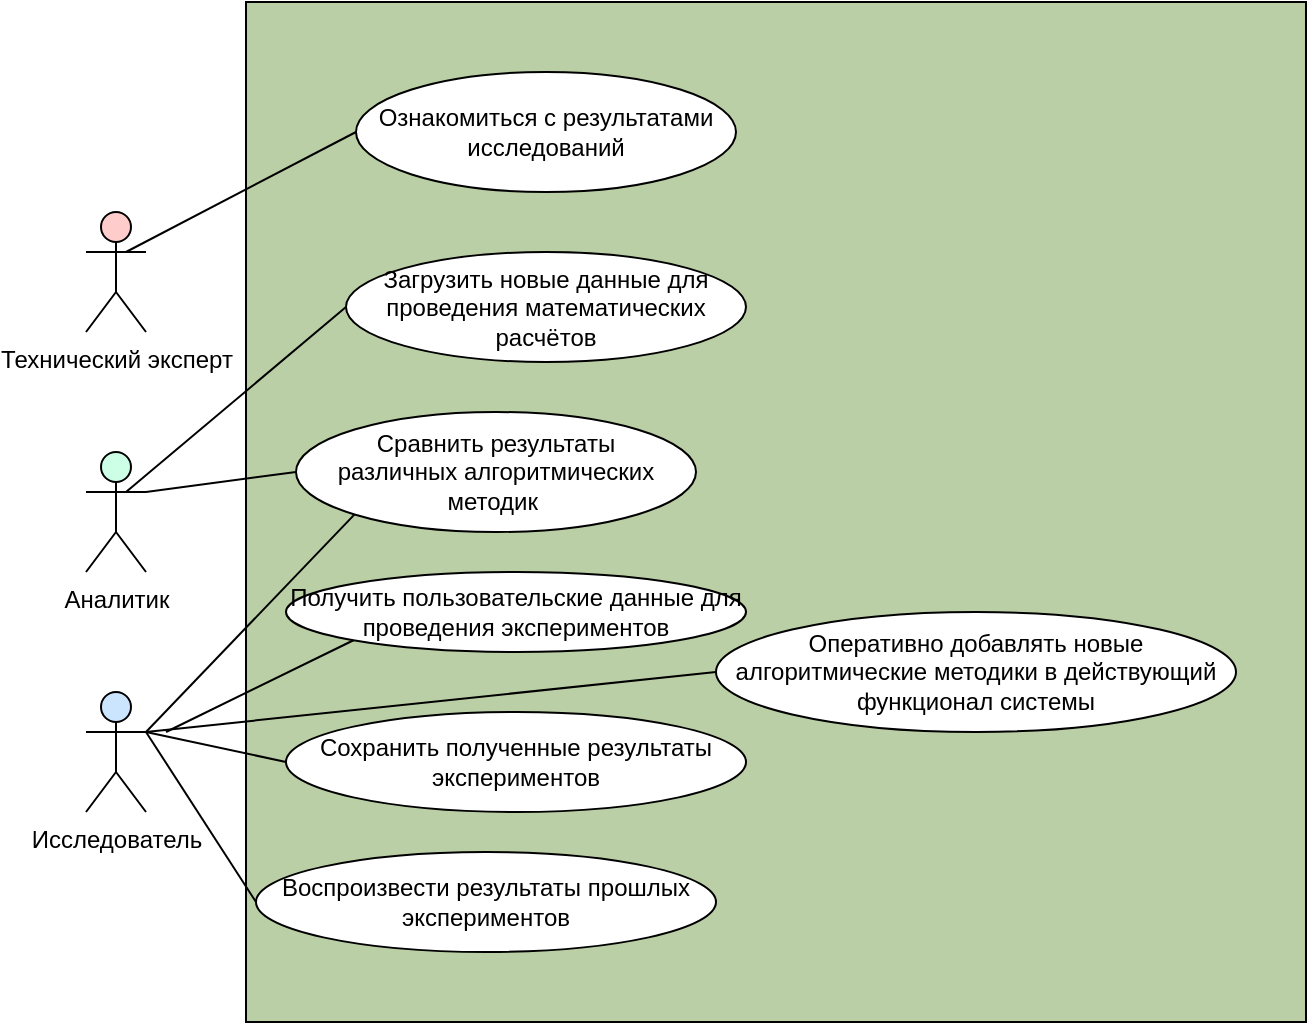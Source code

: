 <mxfile version="17.2.4" type="device"><diagram id="oBwh3vPmy5nxHzs97t5h" name="Страница 1"><mxGraphModel dx="1131" dy="823" grid="1" gridSize="10" guides="1" tooltips="1" connect="1" arrows="1" fold="1" page="1" pageScale="1" pageWidth="827" pageHeight="1169" math="0" shadow="0"><root><mxCell id="0"/><mxCell id="1" parent="0"/><mxCell id="fg9WMBYihFhXv1aZ_kK5-23" value="" style="verticalLabelPosition=bottom;verticalAlign=top;html=1;shape=mxgraph.basic.rect;fillColor2=none;strokeWidth=1;size=20;indent=5;fillColor=#BACFA5;strokeColor=default;" vertex="1" parent="1"><mxGeometry x="130" y="375" width="530" height="510" as="geometry"/></mxCell><mxCell id="fg9WMBYihFhXv1aZ_kK5-18" style="edgeStyle=none;rounded=0;orthogonalLoop=1;jettySize=auto;html=1;exitX=1;exitY=0.333;exitDx=0;exitDy=0;exitPerimeter=0;entryX=0;entryY=0.5;entryDx=0;entryDy=0;endArrow=none;endFill=0;" edge="1" parent="1" source="fg9WMBYihFhXv1aZ_kK5-2" target="fg9WMBYihFhXv1aZ_kK5-9"><mxGeometry relative="1" as="geometry"/></mxCell><mxCell id="fg9WMBYihFhXv1aZ_kK5-2" value="Аналитик" style="shape=umlActor;verticalLabelPosition=bottom;verticalAlign=top;html=1;fillColor=#CCFFE6;" vertex="1" parent="1"><mxGeometry x="50" y="600" width="30" height="60" as="geometry"/></mxCell><mxCell id="fg9WMBYihFhXv1aZ_kK5-17" style="edgeStyle=none;rounded=0;orthogonalLoop=1;jettySize=auto;html=1;exitX=1;exitY=0.333;exitDx=0;exitDy=0;exitPerimeter=0;entryX=0;entryY=1;entryDx=0;entryDy=0;endArrow=none;endFill=0;" edge="1" parent="1" source="fg9WMBYihFhXv1aZ_kK5-4" target="fg9WMBYihFhXv1aZ_kK5-9"><mxGeometry relative="1" as="geometry"/></mxCell><mxCell id="fg9WMBYihFhXv1aZ_kK5-19" style="edgeStyle=none;rounded=0;orthogonalLoop=1;jettySize=auto;html=1;entryX=0;entryY=1;entryDx=0;entryDy=0;endArrow=none;endFill=0;" edge="1" parent="1" target="fg9WMBYihFhXv1aZ_kK5-10"><mxGeometry relative="1" as="geometry"><mxPoint x="90" y="740" as="sourcePoint"/><Array as="points"><mxPoint x="184" y="694"/></Array></mxGeometry></mxCell><mxCell id="fg9WMBYihFhXv1aZ_kK5-20" style="edgeStyle=none;rounded=0;orthogonalLoop=1;jettySize=auto;html=1;exitX=1;exitY=0.333;exitDx=0;exitDy=0;exitPerimeter=0;entryX=0;entryY=0.5;entryDx=0;entryDy=0;endArrow=none;endFill=0;" edge="1" parent="1" source="fg9WMBYihFhXv1aZ_kK5-4" target="fg9WMBYihFhXv1aZ_kK5-11"><mxGeometry relative="1" as="geometry"/></mxCell><mxCell id="fg9WMBYihFhXv1aZ_kK5-21" style="edgeStyle=none;rounded=0;orthogonalLoop=1;jettySize=auto;html=1;exitX=1;exitY=0.333;exitDx=0;exitDy=0;exitPerimeter=0;entryX=0;entryY=0.5;entryDx=0;entryDy=0;endArrow=none;endFill=0;" edge="1" parent="1" source="fg9WMBYihFhXv1aZ_kK5-4" target="fg9WMBYihFhXv1aZ_kK5-14"><mxGeometry relative="1" as="geometry"/></mxCell><mxCell id="fg9WMBYihFhXv1aZ_kK5-22" style="edgeStyle=none;rounded=0;orthogonalLoop=1;jettySize=auto;html=1;exitX=1;exitY=0.333;exitDx=0;exitDy=0;exitPerimeter=0;entryX=0;entryY=0.5;entryDx=0;entryDy=0;endArrow=none;endFill=0;" edge="1" parent="1" source="fg9WMBYihFhXv1aZ_kK5-4" target="fg9WMBYihFhXv1aZ_kK5-12"><mxGeometry relative="1" as="geometry"/></mxCell><mxCell id="fg9WMBYihFhXv1aZ_kK5-4" value="Исследователь" style="shape=umlActor;verticalLabelPosition=bottom;verticalAlign=top;html=1;fillColor=#CCE5FF;" vertex="1" parent="1"><mxGeometry x="50" y="720" width="30" height="60" as="geometry"/></mxCell><mxCell id="fg9WMBYihFhXv1aZ_kK5-15" style="orthogonalLoop=1;jettySize=auto;html=1;entryX=0;entryY=0.5;entryDx=0;entryDy=0;rounded=0;endArrow=none;endFill=0;" edge="1" parent="1" target="fg9WMBYihFhXv1aZ_kK5-7"><mxGeometry relative="1" as="geometry"><mxPoint x="70" y="500" as="sourcePoint"/></mxGeometry></mxCell><mxCell id="fg9WMBYihFhXv1aZ_kK5-6" value="Технический эксперт" style="shape=umlActor;verticalLabelPosition=bottom;verticalAlign=top;html=1;fillColor=#FFCCCC;" vertex="1" parent="1"><mxGeometry x="50" y="480" width="30" height="60" as="geometry"/></mxCell><mxCell id="fg9WMBYihFhXv1aZ_kK5-7" value="Ознакомиться с результатами исследований" style="ellipse;whiteSpace=wrap;html=1;fillColor=#FFFFFF;" vertex="1" parent="1"><mxGeometry x="185" y="410" width="190" height="60" as="geometry"/></mxCell><mxCell id="fg9WMBYihFhXv1aZ_kK5-16" style="edgeStyle=none;rounded=0;orthogonalLoop=1;jettySize=auto;html=1;exitX=0;exitY=0.5;exitDx=0;exitDy=0;endArrow=none;endFill=0;" edge="1" parent="1" source="fg9WMBYihFhXv1aZ_kK5-8"><mxGeometry relative="1" as="geometry"><mxPoint x="70" y="620" as="targetPoint"/></mxGeometry></mxCell><mxCell id="fg9WMBYihFhXv1aZ_kK5-8" value="Загрузить новые данные для проведения математических расчётов" style="ellipse;whiteSpace=wrap;html=1;fillColor=#FFFFFF;" vertex="1" parent="1"><mxGeometry x="180" y="500" width="200" height="55" as="geometry"/></mxCell><mxCell id="fg9WMBYihFhXv1aZ_kK5-9" value="Сравнить результаты&lt;br&gt;различных алгоритмических методик&amp;nbsp;" style="ellipse;whiteSpace=wrap;html=1;fillColor=#FFFFFF;" vertex="1" parent="1"><mxGeometry x="155" y="580" width="200" height="60" as="geometry"/></mxCell><mxCell id="fg9WMBYihFhXv1aZ_kK5-10" value="Получить пользовательские данные для проведения экспериментов" style="ellipse;whiteSpace=wrap;html=1;fillColor=#FFFFFF;" vertex="1" parent="1"><mxGeometry x="150" y="660" width="230" height="40" as="geometry"/></mxCell><mxCell id="fg9WMBYihFhXv1aZ_kK5-11" value="Сохранить полученные результаты экспериментов" style="ellipse;whiteSpace=wrap;html=1;fillColor=#FFFFFF;" vertex="1" parent="1"><mxGeometry x="150" y="730" width="230" height="50" as="geometry"/></mxCell><mxCell id="fg9WMBYihFhXv1aZ_kK5-12" value="Оперативно добавлять новые алгоритмические методики в действующий функционал системы" style="ellipse;whiteSpace=wrap;html=1;fillColor=#FFFFFF;" vertex="1" parent="1"><mxGeometry x="365" y="680" width="260" height="60" as="geometry"/></mxCell><mxCell id="fg9WMBYihFhXv1aZ_kK5-14" value="Воспроизвести результаты прошлых экспериментов" style="ellipse;whiteSpace=wrap;html=1;fillColor=#FFFFFF;" vertex="1" parent="1"><mxGeometry x="135" y="800" width="230" height="50" as="geometry"/></mxCell></root></mxGraphModel></diagram></mxfile>